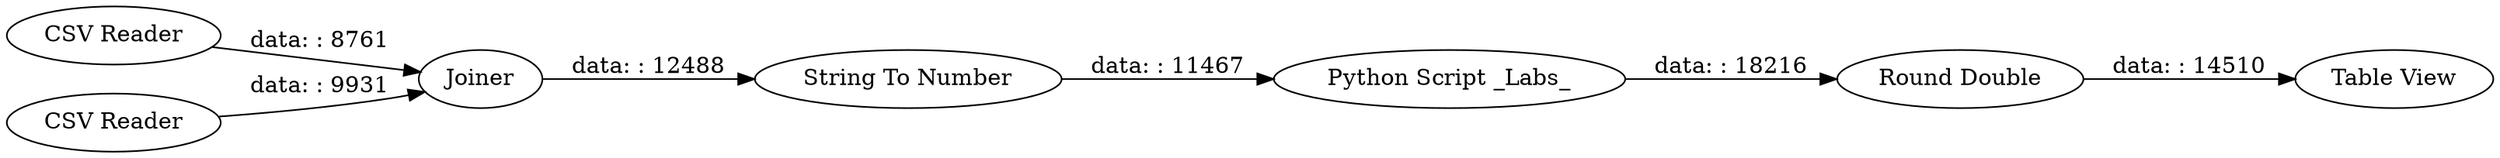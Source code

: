 digraph {
	"-6430819853772184337_24" [label="CSV Reader"]
	"-6430819853772184337_5" [label="Round Double"]
	"-6430819853772184337_25" [label="Python Script _Labs_"]
	"-6430819853772184337_17" [label=Joiner]
	"-6430819853772184337_4" [label="Table View"]
	"-6430819853772184337_18" [label="String To Number"]
	"-6430819853772184337_23" [label="CSV Reader"]
	"-6430819853772184337_18" -> "-6430819853772184337_25" [label="data: : 11467"]
	"-6430819853772184337_17" -> "-6430819853772184337_18" [label="data: : 12488"]
	"-6430819853772184337_24" -> "-6430819853772184337_17" [label="data: : 8761"]
	"-6430819853772184337_23" -> "-6430819853772184337_17" [label="data: : 9931"]
	"-6430819853772184337_25" -> "-6430819853772184337_5" [label="data: : 18216"]
	"-6430819853772184337_5" -> "-6430819853772184337_4" [label="data: : 14510"]
	rankdir=LR
}
